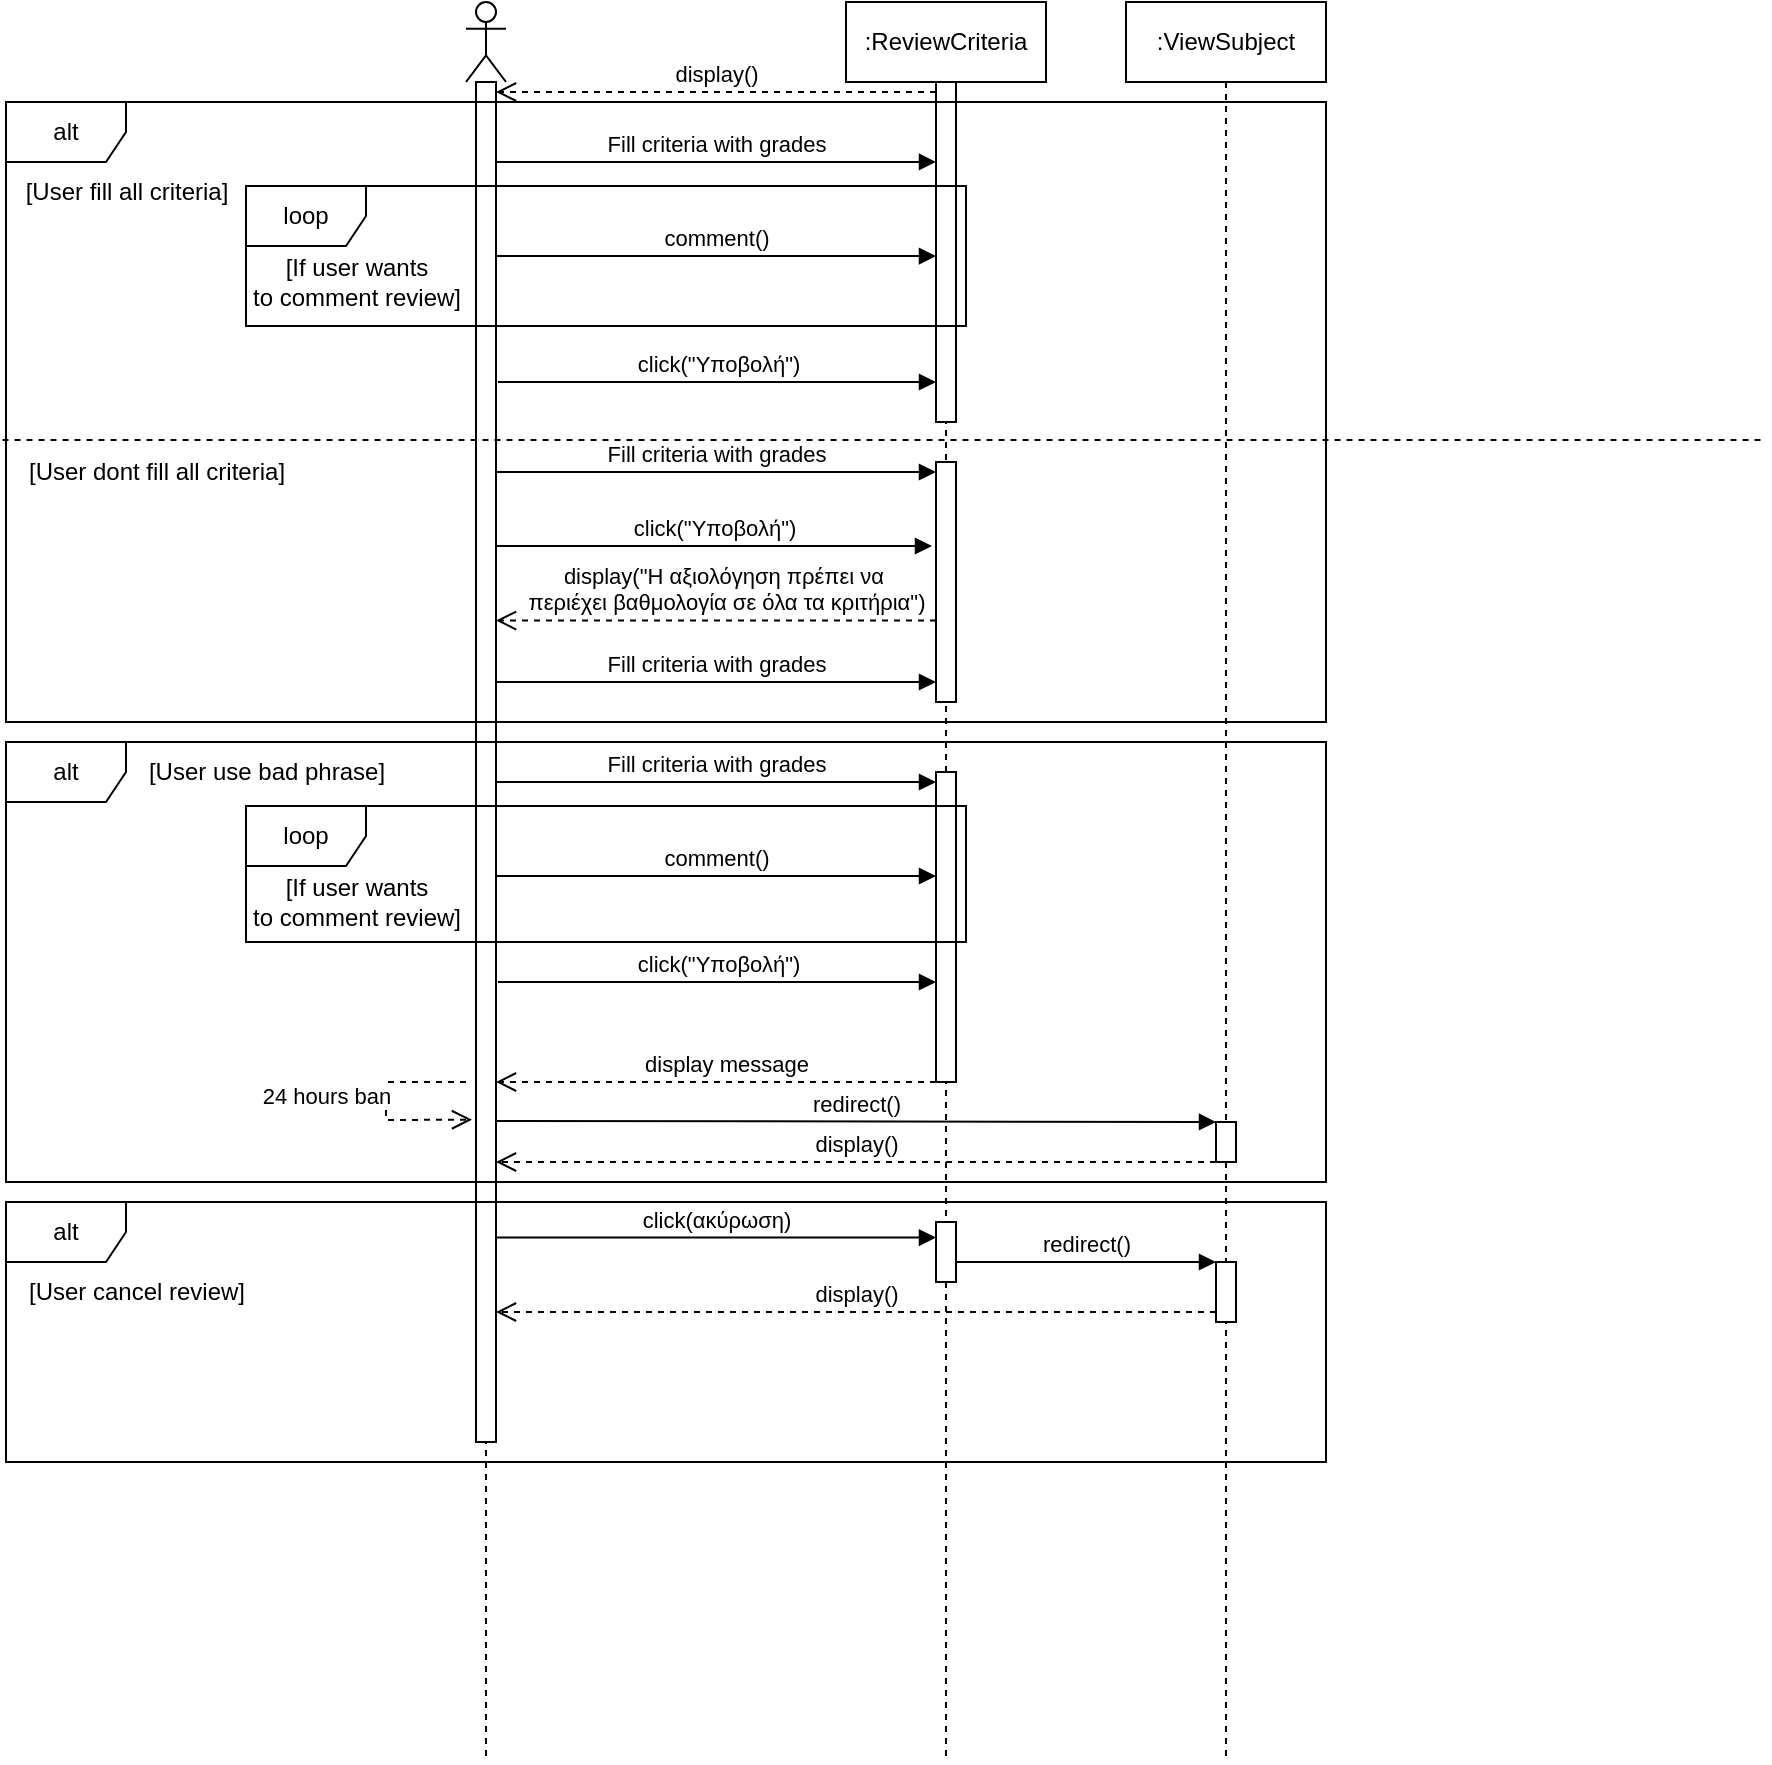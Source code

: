 <mxfile version="27.0.5">
  <diagram name="Σελίδα-1" id="O-57SSt9pnD7He-_IGeL">
    <mxGraphModel dx="1611" dy="1102" grid="1" gridSize="10" guides="1" tooltips="1" connect="1" arrows="1" fold="1" page="1" pageScale="1" pageWidth="827" pageHeight="1169" math="0" shadow="0" adaptiveColors="none">
      <root>
        <mxCell id="0" />
        <mxCell id="1" parent="0" />
        <mxCell id="s1mqWYItzY3ketY3jQhb-1" value="" style="shape=umlLifeline;perimeter=lifelinePerimeter;whiteSpace=wrap;html=1;container=1;dropTarget=0;collapsible=0;recursiveResize=0;outlineConnect=0;portConstraint=eastwest;newEdgeStyle={&quot;curved&quot;:0,&quot;rounded&quot;:0};participant=umlActor;" parent="1" vertex="1">
          <mxGeometry x="110" y="160" width="20" height="880" as="geometry" />
        </mxCell>
        <mxCell id="s1mqWYItzY3ketY3jQhb-5" value="" style="html=1;points=[[0,0,0,0,5],[0,1,0,0,-5],[1,0,0,0,5],[1,1,0,0,-5]];perimeter=orthogonalPerimeter;outlineConnect=0;targetShapes=umlLifeline;portConstraint=eastwest;newEdgeStyle={&quot;curved&quot;:0,&quot;rounded&quot;:0};" parent="s1mqWYItzY3ketY3jQhb-1" vertex="1">
          <mxGeometry x="5" y="40" width="10" height="680" as="geometry" />
        </mxCell>
        <mxCell id="s1mqWYItzY3ketY3jQhb-2" value=":ReviewCriteria" style="shape=umlLifeline;perimeter=lifelinePerimeter;whiteSpace=wrap;html=1;container=1;dropTarget=0;collapsible=0;recursiveResize=0;outlineConnect=0;portConstraint=eastwest;newEdgeStyle={&quot;curved&quot;:0,&quot;rounded&quot;:0};" parent="1" vertex="1">
          <mxGeometry x="300" y="160" width="100" height="880" as="geometry" />
        </mxCell>
        <mxCell id="s1mqWYItzY3ketY3jQhb-6" value="" style="html=1;points=[[0,0,0,0,5],[0,1,0,0,-5],[1,0,0,0,5],[1,1,0,0,-5]];perimeter=orthogonalPerimeter;outlineConnect=0;targetShapes=umlLifeline;portConstraint=eastwest;newEdgeStyle={&quot;curved&quot;:0,&quot;rounded&quot;:0};" parent="s1mqWYItzY3ketY3jQhb-2" vertex="1">
          <mxGeometry x="45" y="40" width="10" height="170" as="geometry" />
        </mxCell>
        <mxCell id="s1mqWYItzY3ketY3jQhb-8" value="loop" style="shape=umlFrame;whiteSpace=wrap;html=1;pointerEvents=0;" parent="s1mqWYItzY3ketY3jQhb-2" vertex="1">
          <mxGeometry x="-300" y="92" width="360" height="70" as="geometry" />
        </mxCell>
        <mxCell id="s1mqWYItzY3ketY3jQhb-33" value="" style="html=1;points=[[0,0,0,0,5],[0,1,0,0,-5],[1,0,0,0,5],[1,1,0,0,-5]];perimeter=orthogonalPerimeter;outlineConnect=0;targetShapes=umlLifeline;portConstraint=eastwest;newEdgeStyle={&quot;curved&quot;:0,&quot;rounded&quot;:0};" parent="s1mqWYItzY3ketY3jQhb-2" vertex="1">
          <mxGeometry x="45" y="385" width="10" height="155" as="geometry" />
        </mxCell>
        <mxCell id="s1mqWYItzY3ketY3jQhb-12" value=":ViewSubject" style="shape=umlLifeline;perimeter=lifelinePerimeter;whiteSpace=wrap;html=1;container=1;dropTarget=0;collapsible=0;recursiveResize=0;outlineConnect=0;portConstraint=eastwest;newEdgeStyle={&quot;curved&quot;:0,&quot;rounded&quot;:0};" parent="1" vertex="1">
          <mxGeometry x="440" y="160" width="100" height="880" as="geometry" />
        </mxCell>
        <mxCell id="s1mqWYItzY3ketY3jQhb-15" value="alt" style="shape=umlFrame;whiteSpace=wrap;html=1;pointerEvents=0;" parent="1" vertex="1">
          <mxGeometry x="-120" y="210" width="660" height="310" as="geometry" />
        </mxCell>
        <mxCell id="s1mqWYItzY3ketY3jQhb-16" value="[User dont fill all criteria]" style="text;html=1;align=center;verticalAlign=middle;resizable=0;points=[];autosize=1;strokeColor=none;fillColor=none;" parent="1" vertex="1">
          <mxGeometry x="-120" y="380" width="150" height="30" as="geometry" />
        </mxCell>
        <mxCell id="s1mqWYItzY3ketY3jQhb-17" value="click(&quot;Υποβολή&quot;)" style="html=1;verticalAlign=bottom;endArrow=block;curved=0;rounded=0;exitX=1.1;exitY=0.201;exitDx=0;exitDy=0;exitPerimeter=0;" parent="1" target="s1mqWYItzY3ketY3jQhb-6" edge="1">
          <mxGeometry width="80" relative="1" as="geometry">
            <mxPoint x="126" y="350.0" as="sourcePoint" />
            <mxPoint x="285" y="350.0" as="targetPoint" />
          </mxGeometry>
        </mxCell>
        <mxCell id="s1mqWYItzY3ketY3jQhb-9" value="[If user wants&lt;div&gt;to comment review]&lt;/div&gt;" style="text;html=1;align=center;verticalAlign=middle;resizable=0;points=[];autosize=1;strokeColor=none;fillColor=none;" parent="1" vertex="1">
          <mxGeometry x="-10" y="280" width="130" height="40" as="geometry" />
        </mxCell>
        <mxCell id="s1mqWYItzY3ketY3jQhb-10" value="comment()" style="html=1;verticalAlign=bottom;endArrow=block;curved=0;rounded=0;entryX=0;entryY=0.512;entryDx=0;entryDy=0;entryPerimeter=0;" parent="1" source="s1mqWYItzY3ketY3jQhb-5" target="s1mqWYItzY3ketY3jQhb-6" edge="1">
          <mxGeometry width="80" relative="1" as="geometry">
            <mxPoint x="295" y="282" as="sourcePoint" />
            <mxPoint x="445" y="285" as="targetPoint" />
            <mxPoint as="offset" />
          </mxGeometry>
        </mxCell>
        <mxCell id="s1mqWYItzY3ketY3jQhb-19" value="" style="html=1;points=[[0,0,0,0,5],[0,1,0,0,-5],[1,0,0,0,5],[1,1,0,0,-5]];perimeter=orthogonalPerimeter;outlineConnect=0;targetShapes=umlLifeline;portConstraint=eastwest;newEdgeStyle={&quot;curved&quot;:0,&quot;rounded&quot;:0};" parent="1" vertex="1">
          <mxGeometry x="345" y="390" width="10" height="120" as="geometry" />
        </mxCell>
        <mxCell id="s1mqWYItzY3ketY3jQhb-20" value="[User fill all criteria]" style="text;html=1;align=center;verticalAlign=middle;resizable=0;points=[];autosize=1;strokeColor=none;fillColor=none;" parent="1" vertex="1">
          <mxGeometry x="-120" y="240" width="120" height="30" as="geometry" />
        </mxCell>
        <mxCell id="s1mqWYItzY3ketY3jQhb-21" value="" style="endArrow=none;dashed=1;html=1;rounded=0;exitX=-0.001;exitY=0.249;exitDx=0;exitDy=0;exitPerimeter=0;entryX=1.001;entryY=0.249;entryDx=0;entryDy=0;entryPerimeter=0;" parent="1" edge="1">
          <mxGeometry width="50" height="50" relative="1" as="geometry">
            <mxPoint x="-121.76" y="379.0" as="sourcePoint" />
            <mxPoint x="760.0" y="379.0" as="targetPoint" />
          </mxGeometry>
        </mxCell>
        <mxCell id="s1mqWYItzY3ketY3jQhb-22" value="Fill criteria with grades" style="html=1;verticalAlign=bottom;endArrow=block;curved=0;rounded=0;entryX=0;entryY=0;entryDx=0;entryDy=5;entryPerimeter=0;" parent="1" source="s1mqWYItzY3ketY3jQhb-5" target="s1mqWYItzY3ketY3jQhb-19" edge="1">
          <mxGeometry width="80" relative="1" as="geometry">
            <mxPoint x="140" y="420" as="sourcePoint" />
            <mxPoint x="220" y="420" as="targetPoint" />
          </mxGeometry>
        </mxCell>
        <mxCell id="s1mqWYItzY3ketY3jQhb-23" value="click(&quot;Υποβολή&quot;)" style="html=1;verticalAlign=bottom;endArrow=block;curved=0;rounded=0;entryX=-0.2;entryY=0.35;entryDx=0;entryDy=0;entryPerimeter=0;" parent="1" source="s1mqWYItzY3ketY3jQhb-5" target="s1mqWYItzY3ketY3jQhb-19" edge="1">
          <mxGeometry width="80" relative="1" as="geometry">
            <mxPoint x="126" y="430.0" as="sourcePoint" />
            <mxPoint x="285" y="430.0" as="targetPoint" />
          </mxGeometry>
        </mxCell>
        <mxCell id="s1mqWYItzY3ketY3jQhb-24" value="display(&quot;Η αξιολόγηση πρέπει να&amp;nbsp;&lt;div&gt;περιέχει&amp;nbsp;&lt;span style=&quot;background-color: light-dark(#ffffff, var(--ge-dark-color, #121212)); color: light-dark(rgb(0, 0, 0), rgb(255, 255, 255));&quot;&gt;βαθμολογία σε όλα τα κριτήρια&quot;)&lt;/span&gt;&lt;/div&gt;" style="html=1;verticalAlign=bottom;endArrow=open;dashed=1;endSize=8;curved=0;rounded=0;entryX=1;entryY=0.396;entryDx=0;entryDy=0;entryPerimeter=0;" parent="1" source="s1mqWYItzY3ketY3jQhb-19" target="s1mqWYItzY3ketY3jQhb-5" edge="1">
          <mxGeometry x="-0.045" relative="1" as="geometry">
            <mxPoint x="330" y="480.0" as="sourcePoint" />
            <mxPoint x="126" y="480.0" as="targetPoint" />
            <mxPoint as="offset" />
          </mxGeometry>
        </mxCell>
        <mxCell id="s1mqWYItzY3ketY3jQhb-7" value="Fill criteria with grades" style="html=1;verticalAlign=bottom;endArrow=block;curved=0;rounded=0;entryX=0;entryY=0.235;entryDx=0;entryDy=0;entryPerimeter=0;" parent="1" source="s1mqWYItzY3ketY3jQhb-5" target="s1mqWYItzY3ketY3jQhb-6" edge="1">
          <mxGeometry width="80" relative="1" as="geometry">
            <mxPoint x="170" y="240" as="sourcePoint" />
            <mxPoint x="327" y="240" as="targetPoint" />
          </mxGeometry>
        </mxCell>
        <mxCell id="s1mqWYItzY3ketY3jQhb-25" value="Fill criteria with grades" style="html=1;verticalAlign=bottom;endArrow=block;curved=0;rounded=0;" parent="1" source="s1mqWYItzY3ketY3jQhb-5" edge="1">
          <mxGeometry width="80" relative="1" as="geometry">
            <mxPoint x="130" y="500" as="sourcePoint" />
            <mxPoint x="345" y="500" as="targetPoint" />
          </mxGeometry>
        </mxCell>
        <mxCell id="s1mqWYItzY3ketY3jQhb-26" value="alt" style="shape=umlFrame;whiteSpace=wrap;html=1;pointerEvents=0;" parent="1" vertex="1">
          <mxGeometry x="-120" y="530" width="660" height="220" as="geometry" />
        </mxCell>
        <mxCell id="s1mqWYItzY3ketY3jQhb-27" value="[User use bad phrase]" style="text;html=1;align=center;verticalAlign=middle;resizable=0;points=[];autosize=1;strokeColor=none;fillColor=none;" parent="1" vertex="1">
          <mxGeometry x="-60" y="530" width="140" height="30" as="geometry" />
        </mxCell>
        <mxCell id="s1mqWYItzY3ketY3jQhb-28" value="loop" style="shape=umlFrame;whiteSpace=wrap;html=1;pointerEvents=0;" parent="1" vertex="1">
          <mxGeometry y="562" width="360" height="68" as="geometry" />
        </mxCell>
        <mxCell id="s1mqWYItzY3ketY3jQhb-29" value="click(&quot;Υποβολή&quot;)" style="html=1;verticalAlign=bottom;endArrow=block;curved=0;rounded=0;exitX=1.1;exitY=0.201;exitDx=0;exitDy=0;exitPerimeter=0;" parent="1" edge="1">
          <mxGeometry width="80" relative="1" as="geometry">
            <mxPoint x="126" y="650" as="sourcePoint" />
            <mxPoint x="345" y="650" as="targetPoint" />
          </mxGeometry>
        </mxCell>
        <mxCell id="s1mqWYItzY3ketY3jQhb-30" value="[If user wants&lt;div&gt;to comment review]&lt;/div&gt;" style="text;html=1;align=center;verticalAlign=middle;resizable=0;points=[];autosize=1;strokeColor=none;fillColor=none;" parent="1" vertex="1">
          <mxGeometry x="-10" y="590" width="130" height="40" as="geometry" />
        </mxCell>
        <mxCell id="s1mqWYItzY3ketY3jQhb-31" value="comment()" style="html=1;verticalAlign=bottom;endArrow=block;curved=0;rounded=0;entryX=0;entryY=0.512;entryDx=0;entryDy=0;entryPerimeter=0;" parent="1" edge="1">
          <mxGeometry width="80" relative="1" as="geometry">
            <mxPoint x="125" y="597" as="sourcePoint" />
            <mxPoint x="345" y="597" as="targetPoint" />
            <mxPoint as="offset" />
          </mxGeometry>
        </mxCell>
        <mxCell id="s1mqWYItzY3ketY3jQhb-32" value="Fill criteria with grades" style="html=1;verticalAlign=bottom;endArrow=block;curved=0;rounded=0;entryX=0;entryY=0.235;entryDx=0;entryDy=0;entryPerimeter=0;" parent="1" edge="1">
          <mxGeometry width="80" relative="1" as="geometry">
            <mxPoint x="125" y="550" as="sourcePoint" />
            <mxPoint x="345" y="550" as="targetPoint" />
          </mxGeometry>
        </mxCell>
        <mxCell id="s1mqWYItzY3ketY3jQhb-34" value="display message" style="html=1;verticalAlign=bottom;endArrow=open;dashed=1;endSize=8;curved=0;rounded=0;entryX=1;entryY=0.396;entryDx=0;entryDy=0;entryPerimeter=0;" parent="1" edge="1">
          <mxGeometry x="-0.045" relative="1" as="geometry">
            <mxPoint x="345" y="700" as="sourcePoint" />
            <mxPoint x="125" y="700" as="targetPoint" />
            <mxPoint as="offset" />
          </mxGeometry>
        </mxCell>
        <mxCell id="s1mqWYItzY3ketY3jQhb-35" value="24 hours ban" style="html=1;verticalAlign=bottom;endArrow=open;dashed=1;endSize=8;curved=0;rounded=0;entryX=-0.2;entryY=0.763;entryDx=0;entryDy=0;entryPerimeter=0;" parent="1" target="s1mqWYItzY3ketY3jQhb-5" edge="1">
          <mxGeometry x="0.09" y="-30" relative="1" as="geometry">
            <mxPoint x="110" y="700" as="sourcePoint" />
            <mxPoint x="20" y="710" as="targetPoint" />
            <Array as="points">
              <mxPoint x="70" y="700" />
              <mxPoint x="70" y="719" />
            </Array>
            <mxPoint as="offset" />
          </mxGeometry>
        </mxCell>
        <mxCell id="s1mqWYItzY3ketY3jQhb-36" value="" style="html=1;points=[[0,0,0,0,5],[0,1,0,0,-5],[1,0,0,0,5],[1,1,0,0,-5]];perimeter=orthogonalPerimeter;outlineConnect=0;targetShapes=umlLifeline;portConstraint=eastwest;newEdgeStyle={&quot;curved&quot;:0,&quot;rounded&quot;:0};" parent="1" vertex="1">
          <mxGeometry x="485" y="720" width="10" height="20" as="geometry" />
        </mxCell>
        <mxCell id="s1mqWYItzY3ketY3jQhb-39" value="redirect()" style="html=1;verticalAlign=bottom;endArrow=block;curved=0;rounded=0;" parent="1" edge="1">
          <mxGeometry width="80" relative="1" as="geometry">
            <mxPoint x="125" y="719.5" as="sourcePoint" />
            <mxPoint x="485" y="720" as="targetPoint" />
          </mxGeometry>
        </mxCell>
        <mxCell id="s1mqWYItzY3ketY3jQhb-40" value="display()" style="html=1;verticalAlign=bottom;endArrow=open;dashed=1;endSize=8;curved=0;rounded=0;exitX=0;exitY=1;exitDx=0;exitDy=0;exitPerimeter=0;" parent="1" source="s1mqWYItzY3ketY3jQhb-36" target="s1mqWYItzY3ketY3jQhb-5" edge="1">
          <mxGeometry relative="1" as="geometry">
            <mxPoint x="430" y="740" as="sourcePoint" />
            <mxPoint x="350" y="740" as="targetPoint" />
          </mxGeometry>
        </mxCell>
        <mxCell id="s1mqWYItzY3ketY3jQhb-41" value="alt" style="shape=umlFrame;whiteSpace=wrap;html=1;pointerEvents=0;" parent="1" vertex="1">
          <mxGeometry x="-120" y="760" width="660" height="130" as="geometry" />
        </mxCell>
        <mxCell id="s1mqWYItzY3ketY3jQhb-42" value="[User cancel review]" style="text;html=1;align=center;verticalAlign=middle;resizable=0;points=[];autosize=1;strokeColor=none;fillColor=none;" parent="1" vertex="1">
          <mxGeometry x="-120" y="790" width="130" height="30" as="geometry" />
        </mxCell>
        <mxCell id="s1mqWYItzY3ketY3jQhb-44" value="click(ακύρωση)" style="html=1;verticalAlign=bottom;endArrow=block;curved=0;rounded=0;entryX=0;entryY=0.26;entryDx=0;entryDy=0;entryPerimeter=0;" parent="1" source="s1mqWYItzY3ketY3jQhb-5" target="s1mqWYItzY3ketY3jQhb-45" edge="1">
          <mxGeometry width="80" relative="1" as="geometry">
            <mxPoint x="130" y="804.5" as="sourcePoint" />
            <mxPoint x="360" y="804.5" as="targetPoint" />
          </mxGeometry>
        </mxCell>
        <mxCell id="s1mqWYItzY3ketY3jQhb-45" value="" style="html=1;points=[[0,0,0,0,5],[0,1,0,0,-5],[1,0,0,0,5],[1,1,0,0,-5]];perimeter=orthogonalPerimeter;outlineConnect=0;targetShapes=umlLifeline;portConstraint=eastwest;newEdgeStyle={&quot;curved&quot;:0,&quot;rounded&quot;:0};" parent="1" vertex="1">
          <mxGeometry x="345" y="770" width="10" height="30" as="geometry" />
        </mxCell>
        <mxCell id="s1mqWYItzY3ketY3jQhb-46" value="display()" style="html=1;verticalAlign=bottom;endArrow=open;dashed=1;endSize=8;curved=0;rounded=0;exitX=0;exitY=0;exitDx=0;exitDy=5;exitPerimeter=0;entryX=1;entryY=0;entryDx=0;entryDy=5;entryPerimeter=0;" parent="1" source="s1mqWYItzY3ketY3jQhb-6" target="s1mqWYItzY3ketY3jQhb-5" edge="1">
          <mxGeometry relative="1" as="geometry">
            <mxPoint x="250" y="200" as="sourcePoint" />
            <mxPoint x="170" y="200" as="targetPoint" />
          </mxGeometry>
        </mxCell>
        <mxCell id="s1mqWYItzY3ketY3jQhb-48" value="" style="html=1;points=[[0,0,0,0,5],[0,1,0,0,-5],[1,0,0,0,5],[1,1,0,0,-5]];perimeter=orthogonalPerimeter;outlineConnect=0;targetShapes=umlLifeline;portConstraint=eastwest;newEdgeStyle={&quot;curved&quot;:0,&quot;rounded&quot;:0};" parent="1" vertex="1">
          <mxGeometry x="485" y="790" width="10" height="30" as="geometry" />
        </mxCell>
        <mxCell id="s1mqWYItzY3ketY3jQhb-49" value="redirect()" style="html=1;verticalAlign=bottom;endArrow=block;curved=0;rounded=0;" parent="1" source="s1mqWYItzY3ketY3jQhb-45" edge="1">
          <mxGeometry width="80" relative="1" as="geometry">
            <mxPoint x="405" y="790" as="sourcePoint" />
            <mxPoint x="485" y="790" as="targetPoint" />
          </mxGeometry>
        </mxCell>
        <mxCell id="s1mqWYItzY3ketY3jQhb-50" value="display()" style="html=1;verticalAlign=bottom;endArrow=open;dashed=1;endSize=8;curved=0;rounded=0;exitX=0;exitY=1;exitDx=0;exitDy=-5;exitPerimeter=0;" parent="1" source="s1mqWYItzY3ketY3jQhb-48" target="s1mqWYItzY3ketY3jQhb-5" edge="1">
          <mxGeometry relative="1" as="geometry">
            <mxPoint x="460" y="819" as="sourcePoint" />
            <mxPoint x="380" y="819" as="targetPoint" />
          </mxGeometry>
        </mxCell>
      </root>
    </mxGraphModel>
  </diagram>
</mxfile>
